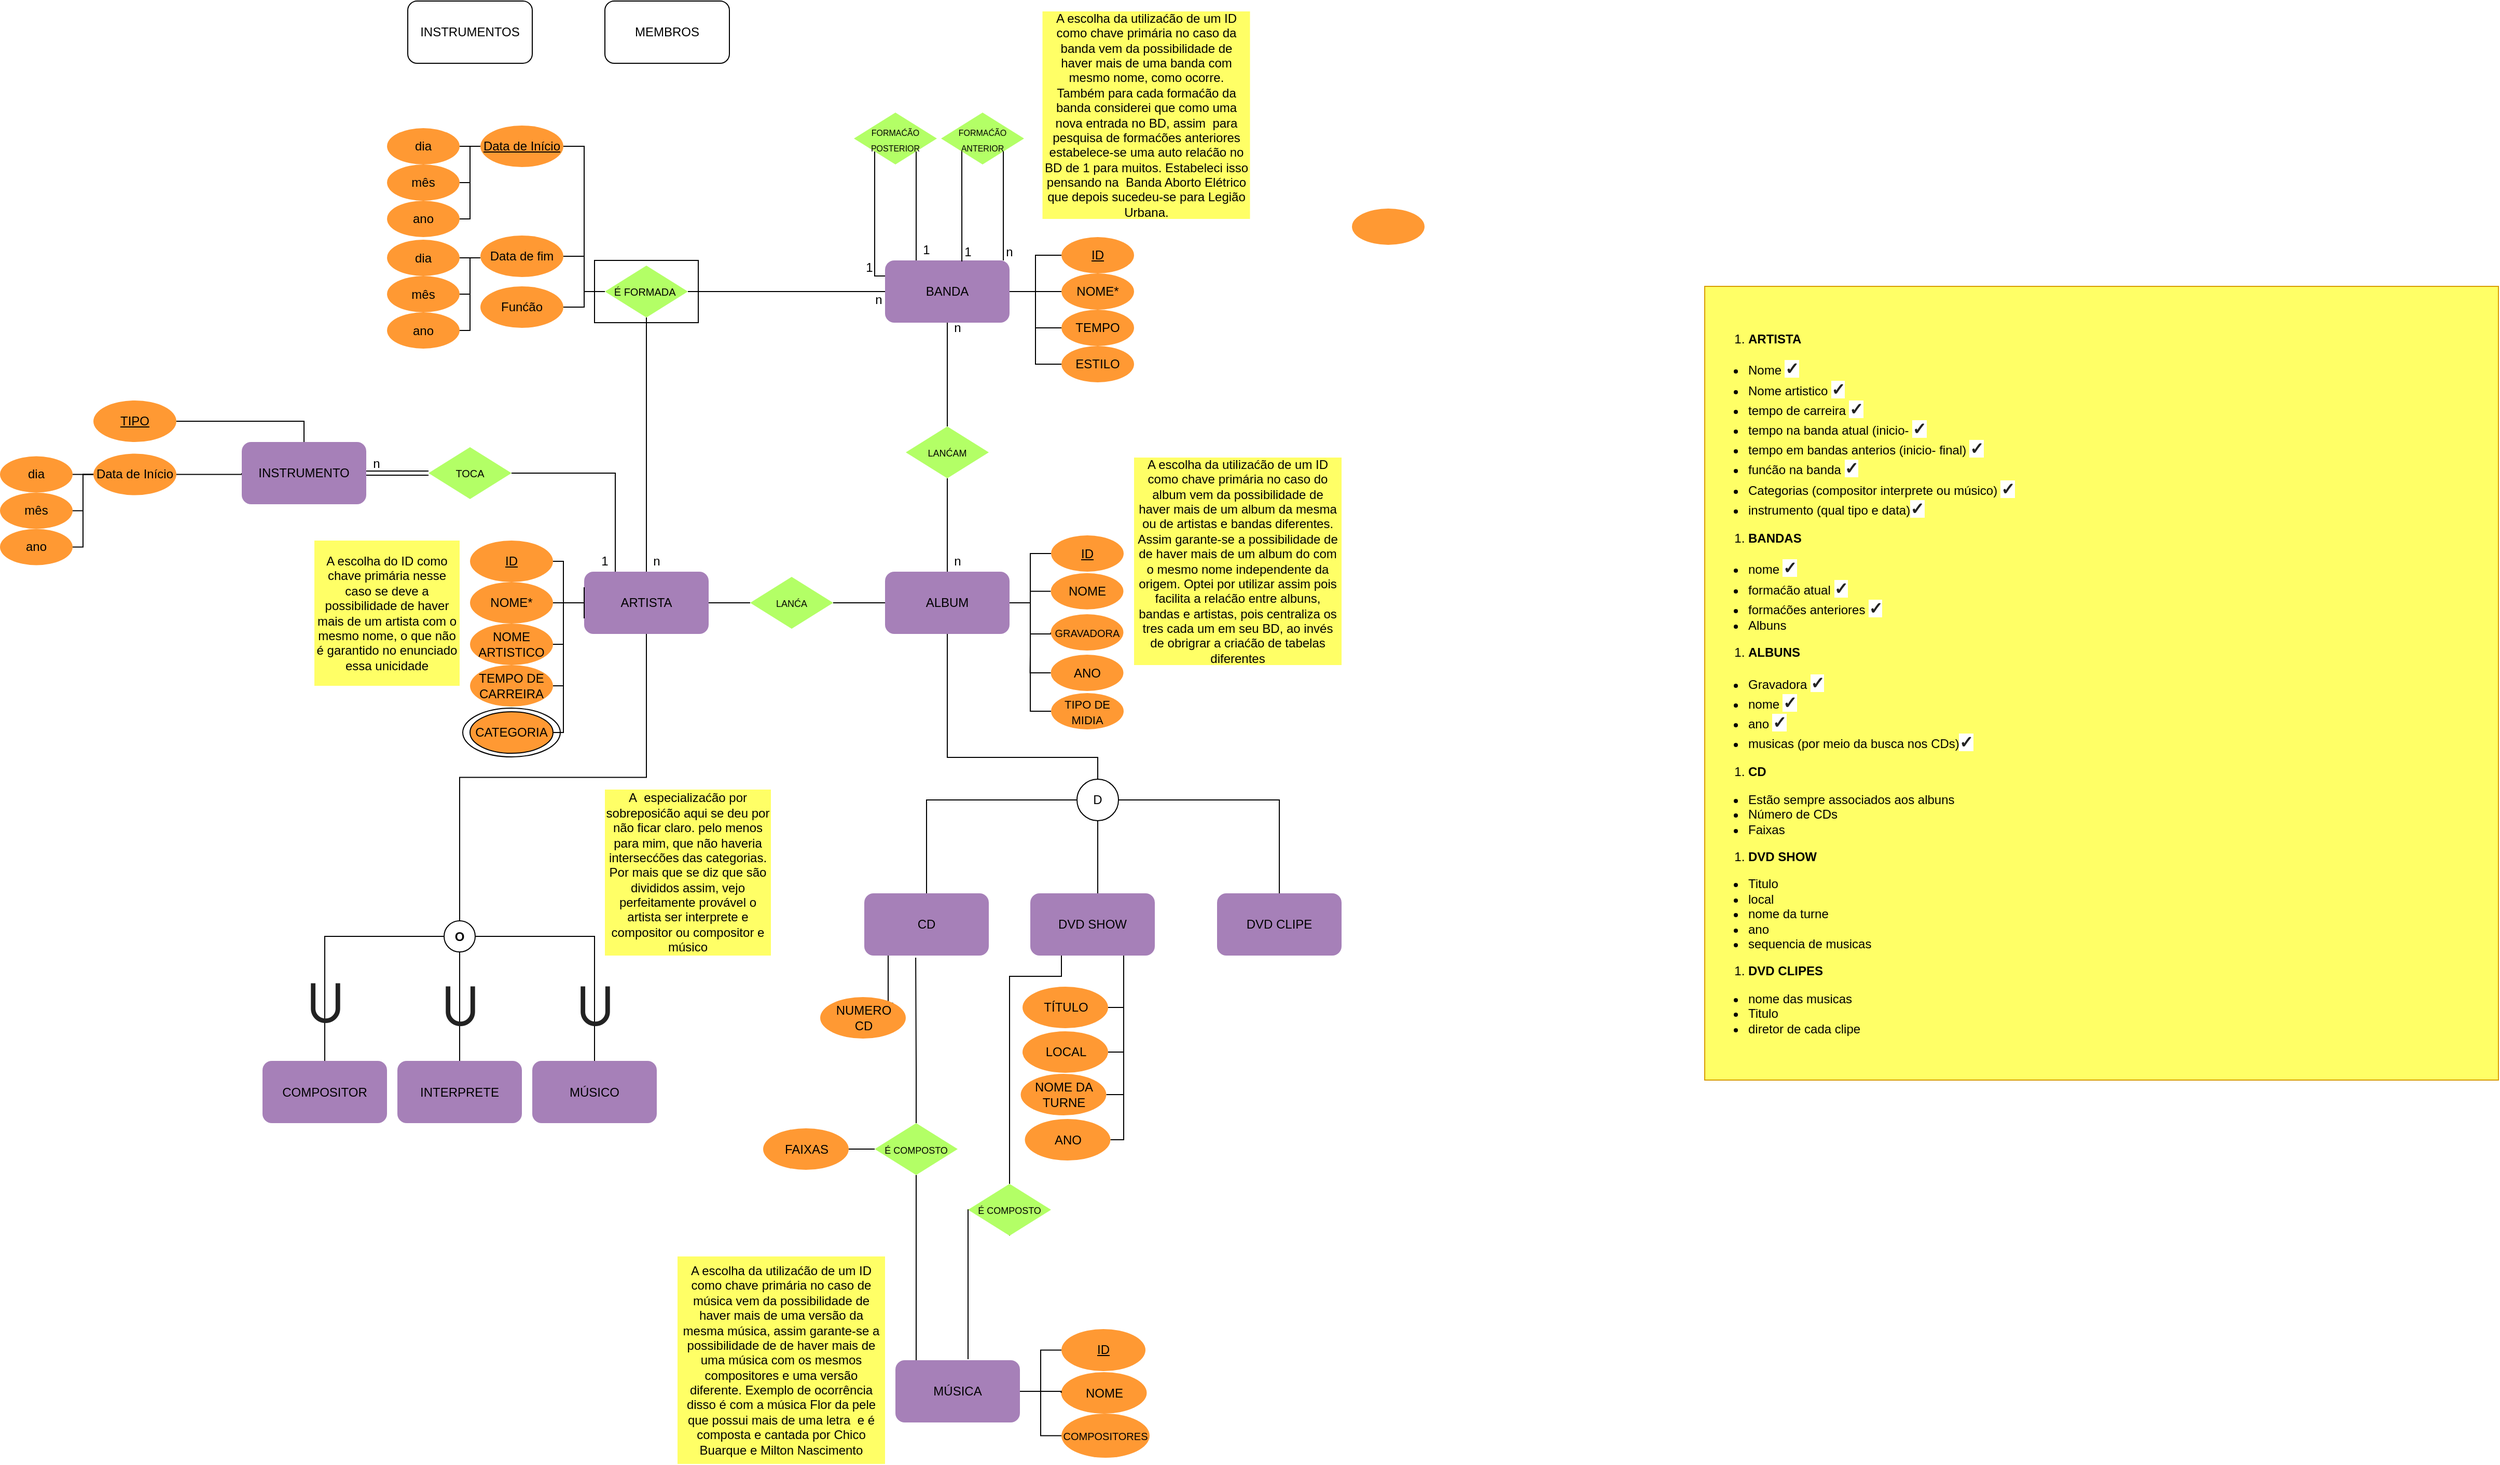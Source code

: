 <mxfile version="13.8.0" type="github">
  <diagram id="jG0VTME0hswcPPIwx61V" name="Page-1">
    <mxGraphModel dx="2010" dy="1833" grid="1" gridSize="10" guides="1" tooltips="1" connect="1" arrows="1" fold="1" page="1" pageScale="1" pageWidth="827" pageHeight="1169" math="0" shadow="0">
      <root>
        <mxCell id="0" />
        <mxCell id="1" parent="0" />
        <mxCell id="5EQlFrpoV5EAcnf9eMvZ-155" value="" style="ellipse;whiteSpace=wrap;html=1;fillColor=none;" vertex="1" parent="1">
          <mxGeometry x="33" y="581.5" width="94" height="47" as="geometry" />
        </mxCell>
        <mxCell id="5EQlFrpoV5EAcnf9eMvZ-71" value="" style="rounded=0;whiteSpace=wrap;html=1;fillColor=#FFFFFF;" vertex="1" parent="1">
          <mxGeometry x="160" y="150" width="100" height="60" as="geometry" />
        </mxCell>
        <mxCell id="5EQlFrpoV5EAcnf9eMvZ-35" style="edgeStyle=orthogonalEdgeStyle;rounded=0;orthogonalLoop=1;jettySize=auto;html=1;exitX=0.5;exitY=1;exitDx=0;exitDy=0;entryX=0.5;entryY=0;entryDx=0;entryDy=0;endArrow=none;endFill=0;" edge="1" parent="1" source="5EQlFrpoV5EAcnf9eMvZ-4" target="5EQlFrpoV5EAcnf9eMvZ-34">
          <mxGeometry relative="1" as="geometry" />
        </mxCell>
        <mxCell id="5EQlFrpoV5EAcnf9eMvZ-51" style="edgeStyle=orthogonalEdgeStyle;rounded=0;orthogonalLoop=1;jettySize=auto;html=1;exitX=1;exitY=0.5;exitDx=0;exitDy=0;entryX=0;entryY=0.5;entryDx=0;entryDy=0;endArrow=none;endFill=0;" edge="1" parent="1" source="5EQlFrpoV5EAcnf9eMvZ-4" target="5EQlFrpoV5EAcnf9eMvZ-48">
          <mxGeometry relative="1" as="geometry" />
        </mxCell>
        <mxCell id="5EQlFrpoV5EAcnf9eMvZ-52" style="edgeStyle=orthogonalEdgeStyle;rounded=0;orthogonalLoop=1;jettySize=auto;html=1;exitX=1;exitY=0.5;exitDx=0;exitDy=0;entryX=0;entryY=0.5;entryDx=0;entryDy=0;endArrow=none;endFill=0;" edge="1" parent="1" source="5EQlFrpoV5EAcnf9eMvZ-4" target="5EQlFrpoV5EAcnf9eMvZ-49">
          <mxGeometry relative="1" as="geometry" />
        </mxCell>
        <mxCell id="5EQlFrpoV5EAcnf9eMvZ-53" style="edgeStyle=orthogonalEdgeStyle;rounded=0;orthogonalLoop=1;jettySize=auto;html=1;exitX=1;exitY=0.5;exitDx=0;exitDy=0;entryX=0;entryY=0.5;entryDx=0;entryDy=0;endArrow=none;endFill=0;" edge="1" parent="1" source="5EQlFrpoV5EAcnf9eMvZ-4" target="5EQlFrpoV5EAcnf9eMvZ-50">
          <mxGeometry relative="1" as="geometry" />
        </mxCell>
        <mxCell id="5EQlFrpoV5EAcnf9eMvZ-55" style="edgeStyle=orthogonalEdgeStyle;rounded=0;orthogonalLoop=1;jettySize=auto;html=1;exitX=1;exitY=0.5;exitDx=0;exitDy=0;entryX=0;entryY=0.5;entryDx=0;entryDy=0;endArrow=none;endFill=0;" edge="1" parent="1" source="5EQlFrpoV5EAcnf9eMvZ-4" target="5EQlFrpoV5EAcnf9eMvZ-54">
          <mxGeometry relative="1" as="geometry" />
        </mxCell>
        <mxCell id="5EQlFrpoV5EAcnf9eMvZ-4" value="BANDA" style="rounded=1;whiteSpace=wrap;html=1;fillColor=#A680B8;strokeColor=none;" vertex="1" parent="1">
          <mxGeometry x="440" y="150" width="120" height="60" as="geometry" />
        </mxCell>
        <mxCell id="5EQlFrpoV5EAcnf9eMvZ-5" value="INSTRUMENTOS" style="rounded=1;whiteSpace=wrap;html=1;" vertex="1" parent="1">
          <mxGeometry x="-20" y="-100" width="120" height="60" as="geometry" />
        </mxCell>
        <mxCell id="5EQlFrpoV5EAcnf9eMvZ-6" value="MEMBROS" style="rounded=1;whiteSpace=wrap;html=1;" vertex="1" parent="1">
          <mxGeometry x="170" y="-100" width="120" height="60" as="geometry" />
        </mxCell>
        <mxCell id="5EQlFrpoV5EAcnf9eMvZ-88" style="edgeStyle=orthogonalEdgeStyle;rounded=0;orthogonalLoop=1;jettySize=auto;html=1;exitX=0;exitY=0.5;exitDx=0;exitDy=0;entryX=1;entryY=0.5;entryDx=0;entryDy=0;endArrow=none;endFill=0;" edge="1" parent="1" source="5EQlFrpoV5EAcnf9eMvZ-13" target="5EQlFrpoV5EAcnf9eMvZ-84">
          <mxGeometry relative="1" as="geometry" />
        </mxCell>
        <mxCell id="5EQlFrpoV5EAcnf9eMvZ-89" style="edgeStyle=orthogonalEdgeStyle;rounded=0;orthogonalLoop=1;jettySize=auto;html=1;exitX=0;exitY=0.5;exitDx=0;exitDy=0;entryX=1;entryY=0.5;entryDx=0;entryDy=0;endArrow=none;endFill=0;" edge="1" parent="1" source="5EQlFrpoV5EAcnf9eMvZ-13" target="5EQlFrpoV5EAcnf9eMvZ-85">
          <mxGeometry relative="1" as="geometry">
            <Array as="points">
              <mxPoint x="40" y="40" />
              <mxPoint x="40" y="75" />
            </Array>
          </mxGeometry>
        </mxCell>
        <mxCell id="5EQlFrpoV5EAcnf9eMvZ-90" style="edgeStyle=orthogonalEdgeStyle;rounded=0;orthogonalLoop=1;jettySize=auto;html=1;exitX=0;exitY=0.5;exitDx=0;exitDy=0;entryX=1;entryY=0.5;entryDx=0;entryDy=0;endArrow=none;endFill=0;" edge="1" parent="1" source="5EQlFrpoV5EAcnf9eMvZ-13" target="5EQlFrpoV5EAcnf9eMvZ-86">
          <mxGeometry relative="1" as="geometry">
            <Array as="points">
              <mxPoint x="40" y="40" />
              <mxPoint x="40" y="110" />
            </Array>
          </mxGeometry>
        </mxCell>
        <mxCell id="5EQlFrpoV5EAcnf9eMvZ-13" value="&lt;font style=&quot;font-size: 12px&quot;&gt;&lt;u&gt;Data de Início&lt;/u&gt;&lt;/font&gt;" style="ellipse;whiteSpace=wrap;html=1;strokeColor=none;fillColor=#FF9933;" vertex="1" parent="1">
          <mxGeometry x="50" y="20" width="80" height="40" as="geometry" />
        </mxCell>
        <mxCell id="5EQlFrpoV5EAcnf9eMvZ-128" style="edgeStyle=orthogonalEdgeStyle;rounded=0;orthogonalLoop=1;jettySize=auto;html=1;exitX=1;exitY=0.5;exitDx=0;exitDy=0;entryX=0;entryY=0.5;entryDx=0;entryDy=0;endArrow=none;endFill=0;" edge="1" parent="1" source="5EQlFrpoV5EAcnf9eMvZ-21" target="5EQlFrpoV5EAcnf9eMvZ-124">
          <mxGeometry relative="1" as="geometry" />
        </mxCell>
        <mxCell id="5EQlFrpoV5EAcnf9eMvZ-129" style="edgeStyle=orthogonalEdgeStyle;rounded=0;orthogonalLoop=1;jettySize=auto;html=1;exitX=1;exitY=0.5;exitDx=0;exitDy=0;entryX=0;entryY=0.5;entryDx=0;entryDy=0;endArrow=none;endFill=0;" edge="1" parent="1" source="5EQlFrpoV5EAcnf9eMvZ-21" target="5EQlFrpoV5EAcnf9eMvZ-125">
          <mxGeometry relative="1" as="geometry" />
        </mxCell>
        <mxCell id="5EQlFrpoV5EAcnf9eMvZ-130" style="edgeStyle=orthogonalEdgeStyle;rounded=0;orthogonalLoop=1;jettySize=auto;html=1;exitX=1;exitY=0.5;exitDx=0;exitDy=0;endArrow=none;endFill=0;entryX=0;entryY=0.5;entryDx=0;entryDy=0;" edge="1" parent="1" source="5EQlFrpoV5EAcnf9eMvZ-21" target="5EQlFrpoV5EAcnf9eMvZ-126">
          <mxGeometry relative="1" as="geometry">
            <mxPoint x="590" y="510" as="targetPoint" />
            <Array as="points">
              <mxPoint x="580" y="480" />
              <mxPoint x="580" y="510" />
              <mxPoint x="600" y="510" />
            </Array>
          </mxGeometry>
        </mxCell>
        <mxCell id="5EQlFrpoV5EAcnf9eMvZ-131" style="edgeStyle=orthogonalEdgeStyle;rounded=0;orthogonalLoop=1;jettySize=auto;html=1;exitX=1;exitY=0.5;exitDx=0;exitDy=0;entryX=0;entryY=0.5;entryDx=0;entryDy=0;endArrow=none;endFill=0;" edge="1" parent="1" source="5EQlFrpoV5EAcnf9eMvZ-21" target="5EQlFrpoV5EAcnf9eMvZ-127">
          <mxGeometry relative="1" as="geometry" />
        </mxCell>
        <mxCell id="5EQlFrpoV5EAcnf9eMvZ-137" style="edgeStyle=orthogonalEdgeStyle;rounded=0;orthogonalLoop=1;jettySize=auto;html=1;exitX=0.5;exitY=1;exitDx=0;exitDy=0;entryX=0.5;entryY=0;entryDx=0;entryDy=0;endArrow=none;endFill=0;" edge="1" parent="1" source="5EQlFrpoV5EAcnf9eMvZ-21" target="5EQlFrpoV5EAcnf9eMvZ-136">
          <mxGeometry relative="1" as="geometry">
            <Array as="points">
              <mxPoint x="500" y="629" />
            </Array>
          </mxGeometry>
        </mxCell>
        <mxCell id="5EQlFrpoV5EAcnf9eMvZ-178" style="edgeStyle=orthogonalEdgeStyle;rounded=0;orthogonalLoop=1;jettySize=auto;html=1;exitX=1;exitY=0.5;exitDx=0;exitDy=0;entryX=0;entryY=0.5;entryDx=0;entryDy=0;endArrow=none;endFill=0;" edge="1" parent="1" source="5EQlFrpoV5EAcnf9eMvZ-21" target="5EQlFrpoV5EAcnf9eMvZ-177">
          <mxGeometry relative="1" as="geometry" />
        </mxCell>
        <mxCell id="5EQlFrpoV5EAcnf9eMvZ-21" value="ALBUM" style="rounded=1;whiteSpace=wrap;html=1;fillColor=#A680B8;strokeColor=none;" vertex="1" parent="1">
          <mxGeometry x="440" y="450" width="120" height="60" as="geometry" />
        </mxCell>
        <mxCell id="5EQlFrpoV5EAcnf9eMvZ-25" style="edgeStyle=orthogonalEdgeStyle;rounded=0;orthogonalLoop=1;jettySize=auto;html=1;exitX=0.5;exitY=1;exitDx=0;exitDy=0;endArrow=none;endFill=0;" edge="1" parent="1" source="5EQlFrpoV5EAcnf9eMvZ-23">
          <mxGeometry relative="1" as="geometry">
            <mxPoint x="470" y="1210" as="targetPoint" />
          </mxGeometry>
        </mxCell>
        <mxCell id="5EQlFrpoV5EAcnf9eMvZ-165" style="edgeStyle=orthogonalEdgeStyle;rounded=0;orthogonalLoop=1;jettySize=auto;html=1;exitX=0.5;exitY=0;exitDx=0;exitDy=0;entryX=0.413;entryY=1.034;entryDx=0;entryDy=0;entryPerimeter=0;endArrow=none;endFill=0;" edge="1" parent="1" source="5EQlFrpoV5EAcnf9eMvZ-23" target="5EQlFrpoV5EAcnf9eMvZ-161">
          <mxGeometry relative="1" as="geometry">
            <Array as="points">
              <mxPoint x="470" y="930" />
              <mxPoint x="470" y="930" />
            </Array>
          </mxGeometry>
        </mxCell>
        <mxCell id="5EQlFrpoV5EAcnf9eMvZ-23" value="&lt;font style=&quot;font-size: 9px&quot;&gt;É COMPOSTO&lt;br&gt;&lt;/font&gt;" style="rhombus;whiteSpace=wrap;html=1;strokeColor=none;fillColor=#B3FF66;" vertex="1" parent="1">
          <mxGeometry x="430" y="981.5" width="80" height="50" as="geometry" />
        </mxCell>
        <mxCell id="5EQlFrpoV5EAcnf9eMvZ-30" value="" style="group" vertex="1" connectable="0" parent="1">
          <mxGeometry x="40" y="420" width="230" height="160" as="geometry" />
        </mxCell>
        <mxCell id="5EQlFrpoV5EAcnf9eMvZ-3" value="ARTISTA" style="rounded=1;whiteSpace=wrap;html=1;strokeColor=none;fillColor=#A680B8;" vertex="1" parent="5EQlFrpoV5EAcnf9eMvZ-30">
          <mxGeometry x="110" y="30" width="120" height="60" as="geometry" />
        </mxCell>
        <mxCell id="5EQlFrpoV5EAcnf9eMvZ-8" value="&lt;u&gt;ID&lt;/u&gt;" style="ellipse;whiteSpace=wrap;html=1;strokeColor=none;fillColor=#FF9933;" vertex="1" parent="5EQlFrpoV5EAcnf9eMvZ-30">
          <mxGeometry width="80" height="40" as="geometry" />
        </mxCell>
        <mxCell id="5EQlFrpoV5EAcnf9eMvZ-17" style="edgeStyle=orthogonalEdgeStyle;rounded=0;orthogonalLoop=1;jettySize=auto;html=1;exitX=0;exitY=0.25;exitDx=0;exitDy=0;entryX=1;entryY=0.5;entryDx=0;entryDy=0;endArrow=none;endFill=0;" edge="1" parent="5EQlFrpoV5EAcnf9eMvZ-30" source="5EQlFrpoV5EAcnf9eMvZ-3" target="5EQlFrpoV5EAcnf9eMvZ-8">
          <mxGeometry relative="1" as="geometry">
            <Array as="points">
              <mxPoint x="110" y="60" />
              <mxPoint x="90" y="60" />
              <mxPoint x="90" y="20" />
            </Array>
          </mxGeometry>
        </mxCell>
        <mxCell id="5EQlFrpoV5EAcnf9eMvZ-10" value="&lt;font style=&quot;line-height: 80% ; font-size: 12px&quot;&gt;NOME ARTISTICO&lt;/font&gt;" style="ellipse;whiteSpace=wrap;html=1;fillColor=#FF9933;strokeColor=none;" vertex="1" parent="5EQlFrpoV5EAcnf9eMvZ-30">
          <mxGeometry y="80" width="80" height="40" as="geometry" />
        </mxCell>
        <mxCell id="5EQlFrpoV5EAcnf9eMvZ-18" style="edgeStyle=orthogonalEdgeStyle;rounded=0;orthogonalLoop=1;jettySize=auto;html=1;exitX=0;exitY=0.75;exitDx=0;exitDy=0;entryX=1;entryY=0.5;entryDx=0;entryDy=0;endArrow=none;endFill=0;" edge="1" parent="5EQlFrpoV5EAcnf9eMvZ-30" source="5EQlFrpoV5EAcnf9eMvZ-3" target="5EQlFrpoV5EAcnf9eMvZ-10">
          <mxGeometry relative="1" as="geometry">
            <Array as="points">
              <mxPoint x="110" y="60" />
              <mxPoint x="90" y="60" />
              <mxPoint x="90" y="100" />
            </Array>
          </mxGeometry>
        </mxCell>
        <mxCell id="5EQlFrpoV5EAcnf9eMvZ-11" value="TEMPO DE CARREIRA" style="ellipse;whiteSpace=wrap;html=1;fillColor=#FF9933;strokeColor=none;" vertex="1" parent="5EQlFrpoV5EAcnf9eMvZ-30">
          <mxGeometry y="120" width="80" height="40" as="geometry" />
        </mxCell>
        <mxCell id="5EQlFrpoV5EAcnf9eMvZ-19" style="edgeStyle=orthogonalEdgeStyle;rounded=0;orthogonalLoop=1;jettySize=auto;html=1;exitX=0;exitY=0.75;exitDx=0;exitDy=0;entryX=1;entryY=0.5;entryDx=0;entryDy=0;endArrow=none;endFill=0;" edge="1" parent="5EQlFrpoV5EAcnf9eMvZ-30" source="5EQlFrpoV5EAcnf9eMvZ-3" target="5EQlFrpoV5EAcnf9eMvZ-11">
          <mxGeometry relative="1" as="geometry">
            <Array as="points">
              <mxPoint x="110" y="60" />
              <mxPoint x="90" y="60" />
              <mxPoint x="90" y="140" />
            </Array>
          </mxGeometry>
        </mxCell>
        <mxCell id="5EQlFrpoV5EAcnf9eMvZ-12" value="NOME*" style="ellipse;whiteSpace=wrap;html=1;fillColor=#FF9933;strokeColor=none;" vertex="1" parent="5EQlFrpoV5EAcnf9eMvZ-30">
          <mxGeometry y="40" width="80" height="40" as="geometry" />
        </mxCell>
        <mxCell id="5EQlFrpoV5EAcnf9eMvZ-16" style="edgeStyle=orthogonalEdgeStyle;rounded=0;orthogonalLoop=1;jettySize=auto;html=1;exitX=0;exitY=0.5;exitDx=0;exitDy=0;entryX=1;entryY=0.5;entryDx=0;entryDy=0;endArrow=none;endFill=0;" edge="1" parent="5EQlFrpoV5EAcnf9eMvZ-30" source="5EQlFrpoV5EAcnf9eMvZ-3" target="5EQlFrpoV5EAcnf9eMvZ-12">
          <mxGeometry relative="1" as="geometry" />
        </mxCell>
        <mxCell id="5EQlFrpoV5EAcnf9eMvZ-20" style="edgeStyle=orthogonalEdgeStyle;rounded=0;orthogonalLoop=1;jettySize=auto;html=1;exitX=0;exitY=0.75;exitDx=0;exitDy=0;entryX=0;entryY=0.5;entryDx=0;entryDy=0;endArrow=none;endFill=0;" edge="1" parent="5EQlFrpoV5EAcnf9eMvZ-30" source="5EQlFrpoV5EAcnf9eMvZ-3" target="5EQlFrpoV5EAcnf9eMvZ-3">
          <mxGeometry relative="1" as="geometry" />
        </mxCell>
        <mxCell id="5EQlFrpoV5EAcnf9eMvZ-69" value="n" style="text;html=1;strokeColor=none;fillColor=none;align=center;verticalAlign=middle;whiteSpace=wrap;rounded=0;" vertex="1" parent="5EQlFrpoV5EAcnf9eMvZ-30">
          <mxGeometry x="160" y="10" width="40" height="20" as="geometry" />
        </mxCell>
        <mxCell id="5EQlFrpoV5EAcnf9eMvZ-122" value="1" style="text;html=1;strokeColor=none;fillColor=none;align=center;verticalAlign=middle;whiteSpace=wrap;rounded=0;" vertex="1" parent="5EQlFrpoV5EAcnf9eMvZ-30">
          <mxGeometry x="110" y="10" width="40" height="20" as="geometry" />
        </mxCell>
        <mxCell id="5EQlFrpoV5EAcnf9eMvZ-32" style="edgeStyle=orthogonalEdgeStyle;rounded=0;orthogonalLoop=1;jettySize=auto;html=1;exitX=0;exitY=0.5;exitDx=0;exitDy=0;entryX=1;entryY=0.5;entryDx=0;entryDy=0;endArrow=none;endFill=0;" edge="1" parent="1" source="5EQlFrpoV5EAcnf9eMvZ-31" target="5EQlFrpoV5EAcnf9eMvZ-3">
          <mxGeometry relative="1" as="geometry" />
        </mxCell>
        <mxCell id="5EQlFrpoV5EAcnf9eMvZ-33" style="edgeStyle=orthogonalEdgeStyle;rounded=0;orthogonalLoop=1;jettySize=auto;html=1;exitX=1;exitY=0.5;exitDx=0;exitDy=0;entryX=0;entryY=0.5;entryDx=0;entryDy=0;endArrow=none;endFill=0;" edge="1" parent="1" source="5EQlFrpoV5EAcnf9eMvZ-31" target="5EQlFrpoV5EAcnf9eMvZ-21">
          <mxGeometry relative="1" as="geometry" />
        </mxCell>
        <mxCell id="5EQlFrpoV5EAcnf9eMvZ-31" value="&lt;font style=&quot;font-size: 9px&quot;&gt;LANĆA&lt;/font&gt;" style="rhombus;whiteSpace=wrap;html=1;strokeColor=none;fillColor=#B3FF66;" vertex="1" parent="1">
          <mxGeometry x="310" y="455" width="80" height="50" as="geometry" />
        </mxCell>
        <mxCell id="5EQlFrpoV5EAcnf9eMvZ-36" style="edgeStyle=orthogonalEdgeStyle;rounded=0;orthogonalLoop=1;jettySize=auto;html=1;exitX=0.5;exitY=1;exitDx=0;exitDy=0;entryX=0.5;entryY=0;entryDx=0;entryDy=0;endArrow=none;endFill=0;" edge="1" parent="1" source="5EQlFrpoV5EAcnf9eMvZ-34" target="5EQlFrpoV5EAcnf9eMvZ-21">
          <mxGeometry relative="1" as="geometry">
            <mxPoint x="500" y="420" as="sourcePoint" />
          </mxGeometry>
        </mxCell>
        <mxCell id="5EQlFrpoV5EAcnf9eMvZ-34" value="&lt;font style=&quot;font-size: 9px&quot;&gt;LANĆAM&lt;/font&gt;" style="rhombus;whiteSpace=wrap;html=1;strokeColor=none;fillColor=#B3FF66;" vertex="1" parent="1">
          <mxGeometry x="460" y="310" width="80" height="50" as="geometry" />
        </mxCell>
        <mxCell id="5EQlFrpoV5EAcnf9eMvZ-38" style="edgeStyle=orthogonalEdgeStyle;rounded=0;orthogonalLoop=1;jettySize=auto;html=1;exitX=1;exitY=0.5;exitDx=0;exitDy=0;entryX=0;entryY=0.5;entryDx=0;entryDy=0;endArrow=none;endFill=0;" edge="1" parent="1" source="5EQlFrpoV5EAcnf9eMvZ-37" target="5EQlFrpoV5EAcnf9eMvZ-4">
          <mxGeometry relative="1" as="geometry" />
        </mxCell>
        <mxCell id="5EQlFrpoV5EAcnf9eMvZ-39" style="edgeStyle=orthogonalEdgeStyle;rounded=0;orthogonalLoop=1;jettySize=auto;html=1;entryX=0.5;entryY=0;entryDx=0;entryDy=0;endArrow=none;endFill=0;" edge="1" parent="1" source="5EQlFrpoV5EAcnf9eMvZ-37" target="5EQlFrpoV5EAcnf9eMvZ-3">
          <mxGeometry relative="1" as="geometry" />
        </mxCell>
        <mxCell id="5EQlFrpoV5EAcnf9eMvZ-42" style="edgeStyle=orthogonalEdgeStyle;rounded=0;orthogonalLoop=1;jettySize=auto;html=1;exitX=0;exitY=0.5;exitDx=0;exitDy=0;entryX=1;entryY=0.5;entryDx=0;entryDy=0;endArrow=none;endFill=0;" edge="1" parent="1" source="5EQlFrpoV5EAcnf9eMvZ-37" target="5EQlFrpoV5EAcnf9eMvZ-13">
          <mxGeometry relative="1" as="geometry" />
        </mxCell>
        <mxCell id="5EQlFrpoV5EAcnf9eMvZ-43" style="edgeStyle=orthogonalEdgeStyle;rounded=0;orthogonalLoop=1;jettySize=auto;html=1;exitX=0;exitY=0.5;exitDx=0;exitDy=0;endArrow=none;endFill=0;" edge="1" parent="1" source="5EQlFrpoV5EAcnf9eMvZ-37" target="5EQlFrpoV5EAcnf9eMvZ-41">
          <mxGeometry relative="1" as="geometry" />
        </mxCell>
        <mxCell id="5EQlFrpoV5EAcnf9eMvZ-44" style="edgeStyle=orthogonalEdgeStyle;rounded=0;orthogonalLoop=1;jettySize=auto;html=1;exitX=0;exitY=0.5;exitDx=0;exitDy=0;entryX=1;entryY=0.5;entryDx=0;entryDy=0;endArrow=none;endFill=0;" edge="1" parent="1" source="5EQlFrpoV5EAcnf9eMvZ-37" target="5EQlFrpoV5EAcnf9eMvZ-40">
          <mxGeometry relative="1" as="geometry" />
        </mxCell>
        <mxCell id="5EQlFrpoV5EAcnf9eMvZ-37" value="&lt;font size=&quot;1&quot;&gt;É FORMADA&amp;nbsp;&lt;/font&gt;" style="rhombus;whiteSpace=wrap;html=1;strokeColor=none;fillColor=#B3FF66;" vertex="1" parent="1">
          <mxGeometry x="170" y="155" width="80" height="50" as="geometry" />
        </mxCell>
        <mxCell id="5EQlFrpoV5EAcnf9eMvZ-40" value="Data de fim" style="ellipse;whiteSpace=wrap;html=1;strokeColor=none;fillColor=#FF9933;" vertex="1" parent="1">
          <mxGeometry x="50" y="126" width="80" height="40" as="geometry" />
        </mxCell>
        <mxCell id="5EQlFrpoV5EAcnf9eMvZ-41" value="Funćão" style="ellipse;whiteSpace=wrap;html=1;strokeColor=none;fillColor=#FF9933;" vertex="1" parent="1">
          <mxGeometry x="50" y="175" width="80" height="40" as="geometry" />
        </mxCell>
        <mxCell id="5EQlFrpoV5EAcnf9eMvZ-45" value="" style="ellipse;whiteSpace=wrap;html=1;strokeColor=none;fillColor=#FF9933;" vertex="1" parent="1">
          <mxGeometry x="890" y="100" width="70" height="35" as="geometry" />
        </mxCell>
        <mxCell id="5EQlFrpoV5EAcnf9eMvZ-120" style="edgeStyle=orthogonalEdgeStyle;rounded=0;orthogonalLoop=1;jettySize=auto;html=1;exitX=1;exitY=1;exitDx=0;exitDy=0;endArrow=none;endFill=0;" edge="1" parent="1" source="5EQlFrpoV5EAcnf9eMvZ-47">
          <mxGeometry relative="1" as="geometry">
            <mxPoint x="554" y="150" as="targetPoint" />
            <Array as="points">
              <mxPoint x="554" y="150" />
            </Array>
          </mxGeometry>
        </mxCell>
        <mxCell id="5EQlFrpoV5EAcnf9eMvZ-121" style="edgeStyle=orthogonalEdgeStyle;rounded=0;orthogonalLoop=1;jettySize=auto;html=1;exitX=0;exitY=1;exitDx=0;exitDy=0;entryX=0.617;entryY=0.017;entryDx=0;entryDy=0;entryPerimeter=0;endArrow=none;endFill=0;" edge="1" parent="1" source="5EQlFrpoV5EAcnf9eMvZ-47" target="5EQlFrpoV5EAcnf9eMvZ-4">
          <mxGeometry relative="1" as="geometry" />
        </mxCell>
        <mxCell id="5EQlFrpoV5EAcnf9eMvZ-47" value="&lt;span style=&quot;font-size: 8px&quot;&gt;FORMAĆÃO ANTERIOR&lt;/span&gt;" style="rhombus;whiteSpace=wrap;html=1;strokeColor=none;fillColor=#B3FF66;" vertex="1" parent="1">
          <mxGeometry x="494" y="7.5" width="80" height="50" as="geometry" />
        </mxCell>
        <mxCell id="5EQlFrpoV5EAcnf9eMvZ-48" value="&lt;u&gt;ID&lt;/u&gt;" style="ellipse;whiteSpace=wrap;html=1;strokeColor=none;fillColor=#FF9933;" vertex="1" parent="1">
          <mxGeometry x="610" y="127.5" width="70" height="35" as="geometry" />
        </mxCell>
        <mxCell id="5EQlFrpoV5EAcnf9eMvZ-49" value="NOME*" style="ellipse;whiteSpace=wrap;html=1;strokeColor=none;fillColor=#FF9933;" vertex="1" parent="1">
          <mxGeometry x="610" y="162.5" width="70" height="35" as="geometry" />
        </mxCell>
        <mxCell id="5EQlFrpoV5EAcnf9eMvZ-50" value="TEMPO" style="ellipse;whiteSpace=wrap;html=1;strokeColor=none;fillColor=#FF9933;" vertex="1" parent="1">
          <mxGeometry x="610" y="197.5" width="70" height="35" as="geometry" />
        </mxCell>
        <mxCell id="5EQlFrpoV5EAcnf9eMvZ-54" value="ESTILO" style="ellipse;whiteSpace=wrap;html=1;strokeColor=none;fillColor=#FF9933;" vertex="1" parent="1">
          <mxGeometry x="610" y="232.5" width="70" height="35" as="geometry" />
        </mxCell>
        <mxCell id="5EQlFrpoV5EAcnf9eMvZ-63" value="A escolha da utilizaćão de um ID como chave primária no caso de música vem da possibilidade de haver mais de uma versão da mesma música, assim garante-se a possibilidade de de haver mais de uma música com os mesmos compositores e uma versão diferente. Exemplo de ocorrência disso é com a música Flor da pele que possui mais de uma letra&amp;nbsp; e é composta e cantada por Chico Buarque e Milton Nascimento" style="whiteSpace=wrap;html=1;aspect=fixed;fillColor=#FFFF66;strokeColor=none;" vertex="1" parent="1">
          <mxGeometry x="240" y="1110" width="200" height="200" as="geometry" />
        </mxCell>
        <mxCell id="5EQlFrpoV5EAcnf9eMvZ-67" value="&lt;ol&gt;&lt;li&gt;&lt;b&gt;ARTISTA&lt;/b&gt;&lt;/li&gt;&lt;/ol&gt;&lt;ul&gt;&lt;li&gt;Nome&amp;nbsp;&lt;b style=&quot;color: rgb(34 , 34 , 34) ; font-family: &amp;#34;arial&amp;#34; , sans-serif ; font-size: 16px ; background-color: rgb(255 , 255 , 255)&quot;&gt;✓&lt;/b&gt;&lt;/li&gt;&lt;li&gt;Nome artistico&amp;nbsp;&lt;b style=&quot;color: rgb(34 , 34 , 34) ; font-family: &amp;#34;arial&amp;#34; , sans-serif ; font-size: 16px ; background-color: rgb(255 , 255 , 255)&quot;&gt;✓&lt;/b&gt;&lt;/li&gt;&lt;li&gt;tempo de carreira&amp;nbsp;&lt;b style=&quot;color: rgb(34 , 34 , 34) ; font-family: &amp;#34;arial&amp;#34; , sans-serif ; font-size: 16px ; background-color: rgb(255 , 255 , 255)&quot;&gt;✓&lt;/b&gt;&lt;/li&gt;&lt;li&gt;tempo na banda atual (inicio-&amp;nbsp;&lt;b style=&quot;color: rgb(34 , 34 , 34) ; font-family: &amp;#34;arial&amp;#34; , sans-serif ; font-size: 16px ; background-color: rgb(255 , 255 , 255)&quot;&gt;✓&lt;/b&gt;&lt;/li&gt;&lt;li&gt;tempo em bandas anterios (inicio- final)&amp;nbsp;&lt;b style=&quot;color: rgb(34 , 34 , 34) ; font-family: &amp;#34;arial&amp;#34; , sans-serif ; font-size: 16px ; background-color: rgb(255 , 255 , 255)&quot;&gt;✓&lt;/b&gt;&lt;/li&gt;&lt;li&gt;funćão na banda&amp;nbsp;&lt;b style=&quot;color: rgb(34 , 34 , 34) ; font-family: &amp;#34;arial&amp;#34; , sans-serif ; font-size: 16px ; background-color: rgb(255 , 255 , 255)&quot;&gt;✓&lt;/b&gt;&lt;/li&gt;&lt;li&gt;Categorias (compositor interprete ou músico)&amp;nbsp;&lt;b style=&quot;color: rgb(34 , 34 , 34) ; font-family: &amp;#34;arial&amp;#34; , sans-serif ; font-size: 16px ; background-color: rgb(255 , 255 , 255)&quot;&gt;✓&lt;/b&gt;&lt;/li&gt;&lt;li&gt;instrumento (qual tipo e data)&lt;b style=&quot;color: rgb(34 , 34 , 34) ; font-family: &amp;#34;arial&amp;#34; , sans-serif ; font-size: 16px ; background-color: rgb(255 , 255 , 255)&quot;&gt;✓&lt;/b&gt;&lt;/li&gt;&lt;/ul&gt;&lt;ol&gt;&lt;li&gt;&lt;b&gt;BANDAS&lt;/b&gt;&lt;/li&gt;&lt;/ol&gt;&lt;ul&gt;&lt;li&gt;nome&amp;nbsp;&lt;b style=&quot;color: rgb(34 , 34 , 34) ; font-family: &amp;#34;arial&amp;#34; , sans-serif ; font-size: 16px ; background-color: rgb(255 , 255 , 255)&quot;&gt;✓&lt;/b&gt;&lt;/li&gt;&lt;li&gt;formaćão atual&amp;nbsp;&lt;b style=&quot;color: rgb(34 , 34 , 34) ; font-family: &amp;#34;arial&amp;#34; , sans-serif ; font-size: 16px ; background-color: rgb(255 , 255 , 255)&quot;&gt;✓&lt;/b&gt;&lt;/li&gt;&lt;li&gt;formaćões anteriores&amp;nbsp;&lt;b style=&quot;color: rgb(34 , 34 , 34) ; font-family: &amp;#34;arial&amp;#34; , sans-serif ; font-size: 16px ; background-color: rgb(255 , 255 , 255)&quot;&gt;✓&lt;/b&gt;&lt;/li&gt;&lt;li&gt;Albuns&lt;/li&gt;&lt;/ul&gt;&lt;ol&gt;&lt;li&gt;&lt;b&gt;ALBUNS&lt;/b&gt;&lt;/li&gt;&lt;/ol&gt;&lt;ul&gt;&lt;li&gt;Gravadora&amp;nbsp;&lt;b style=&quot;color: rgb(34 , 34 , 34) ; font-family: &amp;#34;arial&amp;#34; , sans-serif ; font-size: 16px ; background-color: rgb(255 , 255 , 255)&quot;&gt;✓&lt;/b&gt;&lt;/li&gt;&lt;li&gt;nome&amp;nbsp;&lt;b style=&quot;color: rgb(34 , 34 , 34) ; font-family: &amp;#34;arial&amp;#34; , sans-serif ; font-size: 16px ; background-color: rgb(255 , 255 , 255)&quot;&gt;✓&lt;/b&gt;&lt;/li&gt;&lt;li&gt;ano&amp;nbsp;&lt;b style=&quot;color: rgb(34 , 34 , 34) ; font-family: &amp;#34;arial&amp;#34; , sans-serif ; font-size: 16px ; background-color: rgb(255 , 255 , 255)&quot;&gt;✓&lt;/b&gt;&lt;/li&gt;&lt;li&gt;musicas (por meio da busca nos CDs)&lt;b style=&quot;color: rgb(34 , 34 , 34) ; font-family: &amp;#34;arial&amp;#34; , sans-serif ; font-size: 16px ; background-color: rgb(255 , 255 , 255)&quot;&gt;✓&lt;/b&gt;&lt;/li&gt;&lt;/ul&gt;&lt;ol&gt;&lt;li&gt;&lt;b&gt;CD&lt;/b&gt;&lt;/li&gt;&lt;/ol&gt;&lt;ul&gt;&lt;li&gt;Estão sempre associados aos albuns&lt;/li&gt;&lt;li&gt;Número de CDs&lt;/li&gt;&lt;li&gt;Faixas&lt;/li&gt;&lt;/ul&gt;&lt;ol&gt;&lt;li&gt;&lt;b&gt;DVD SHOW&lt;/b&gt;&lt;/li&gt;&lt;/ol&gt;&lt;ul&gt;&lt;li&gt;Titulo&lt;/li&gt;&lt;li&gt;local&lt;/li&gt;&lt;li&gt;nome da turne&lt;/li&gt;&lt;li&gt;ano&lt;/li&gt;&lt;li&gt;sequencia de musicas&lt;/li&gt;&lt;/ul&gt;&lt;ol&gt;&lt;li&gt;&lt;b&gt;DVD CLIPES&lt;/b&gt;&lt;/li&gt;&lt;/ol&gt;&lt;ul&gt;&lt;li&gt;nome das musicas&amp;nbsp;&lt;/li&gt;&lt;li&gt;Titulo&lt;/li&gt;&lt;li&gt;diretor de cada clipe&lt;/li&gt;&lt;/ul&gt;" style="whiteSpace=wrap;html=1;aspect=fixed;strokeColor=#D79B00;fillColor=#FFFF66;align=left;" vertex="1" parent="1">
          <mxGeometry x="1230" y="175" width="765" height="765" as="geometry" />
        </mxCell>
        <mxCell id="5EQlFrpoV5EAcnf9eMvZ-68" value="n" style="text;html=1;strokeColor=none;fillColor=none;align=center;verticalAlign=middle;whiteSpace=wrap;rounded=0;" vertex="1" parent="1">
          <mxGeometry x="413.5" y="177.5" width="40" height="20" as="geometry" />
        </mxCell>
        <mxCell id="5EQlFrpoV5EAcnf9eMvZ-74" style="edgeStyle=orthogonalEdgeStyle;rounded=0;orthogonalLoop=1;jettySize=auto;html=1;exitX=0.5;exitY=1;exitDx=0;exitDy=0;entryX=0.5;entryY=0;entryDx=0;entryDy=0;endArrow=none;endFill=0;" edge="1" parent="1" source="5EQlFrpoV5EAcnf9eMvZ-3" target="5EQlFrpoV5EAcnf9eMvZ-73">
          <mxGeometry relative="1" as="geometry" />
        </mxCell>
        <mxCell id="5EQlFrpoV5EAcnf9eMvZ-83" value="A escolha do ID como chave primária nesse caso se deve a possibilidade de haver mais de um artista com o mesmo nome, o que não é garantido no enunciado essa unicidade" style="whiteSpace=wrap;html=1;aspect=fixed;fillColor=#FFFF66;strokeColor=none;" vertex="1" parent="1">
          <mxGeometry x="-110" y="420" width="140" height="140" as="geometry" />
        </mxCell>
        <mxCell id="5EQlFrpoV5EAcnf9eMvZ-84" value="dia" style="ellipse;whiteSpace=wrap;html=1;strokeColor=none;fillColor=#FF9933;" vertex="1" parent="1">
          <mxGeometry x="-40" y="22.5" width="70" height="35" as="geometry" />
        </mxCell>
        <mxCell id="5EQlFrpoV5EAcnf9eMvZ-85" value="mês" style="ellipse;whiteSpace=wrap;html=1;strokeColor=none;fillColor=#FF9933;" vertex="1" parent="1">
          <mxGeometry x="-40" y="57.5" width="70" height="35" as="geometry" />
        </mxCell>
        <mxCell id="5EQlFrpoV5EAcnf9eMvZ-86" value="ano" style="ellipse;whiteSpace=wrap;html=1;strokeColor=none;fillColor=#FF9933;" vertex="1" parent="1">
          <mxGeometry x="-40" y="92.5" width="70" height="35" as="geometry" />
        </mxCell>
        <mxCell id="5EQlFrpoV5EAcnf9eMvZ-91" style="edgeStyle=orthogonalEdgeStyle;rounded=0;orthogonalLoop=1;jettySize=auto;html=1;exitX=0;exitY=0.5;exitDx=0;exitDy=0;entryX=1;entryY=0.5;entryDx=0;entryDy=0;endArrow=none;endFill=0;" edge="1" parent="1" target="5EQlFrpoV5EAcnf9eMvZ-94">
          <mxGeometry relative="1" as="geometry">
            <mxPoint x="50" y="147.5" as="sourcePoint" />
            <Array as="points">
              <mxPoint x="40" y="147.5" />
              <mxPoint x="40" y="217.5" />
            </Array>
          </mxGeometry>
        </mxCell>
        <mxCell id="5EQlFrpoV5EAcnf9eMvZ-95" style="edgeStyle=orthogonalEdgeStyle;rounded=0;orthogonalLoop=1;jettySize=auto;html=1;exitX=1;exitY=0.5;exitDx=0;exitDy=0;endArrow=none;endFill=0;" edge="1" parent="1" source="5EQlFrpoV5EAcnf9eMvZ-92">
          <mxGeometry relative="1" as="geometry">
            <mxPoint x="50" y="147.333" as="targetPoint" />
          </mxGeometry>
        </mxCell>
        <mxCell id="5EQlFrpoV5EAcnf9eMvZ-92" value="dia" style="ellipse;whiteSpace=wrap;html=1;strokeColor=none;fillColor=#FF9933;" vertex="1" parent="1">
          <mxGeometry x="-40" y="130" width="70" height="35" as="geometry" />
        </mxCell>
        <mxCell id="5EQlFrpoV5EAcnf9eMvZ-96" style="edgeStyle=orthogonalEdgeStyle;rounded=0;orthogonalLoop=1;jettySize=auto;html=1;exitX=1;exitY=0.5;exitDx=0;exitDy=0;endArrow=none;endFill=0;" edge="1" parent="1" source="5EQlFrpoV5EAcnf9eMvZ-93">
          <mxGeometry relative="1" as="geometry">
            <mxPoint x="40" y="150" as="targetPoint" />
          </mxGeometry>
        </mxCell>
        <mxCell id="5EQlFrpoV5EAcnf9eMvZ-93" value="mês" style="ellipse;whiteSpace=wrap;html=1;strokeColor=none;fillColor=#FF9933;" vertex="1" parent="1">
          <mxGeometry x="-40" y="165" width="70" height="35" as="geometry" />
        </mxCell>
        <mxCell id="5EQlFrpoV5EAcnf9eMvZ-94" value="ano" style="ellipse;whiteSpace=wrap;html=1;strokeColor=none;fillColor=#FF9933;" vertex="1" parent="1">
          <mxGeometry x="-40" y="200" width="70" height="35" as="geometry" />
        </mxCell>
        <mxCell id="5EQlFrpoV5EAcnf9eMvZ-100" style="edgeStyle=orthogonalEdgeStyle;rounded=0;orthogonalLoop=1;jettySize=auto;html=1;exitX=1;exitY=0.5;exitDx=0;exitDy=0;entryX=0.25;entryY=0;entryDx=0;entryDy=0;endArrow=none;endFill=0;" edge="1" parent="1" source="5EQlFrpoV5EAcnf9eMvZ-99" target="5EQlFrpoV5EAcnf9eMvZ-3">
          <mxGeometry relative="1" as="geometry" />
        </mxCell>
        <mxCell id="5EQlFrpoV5EAcnf9eMvZ-102" style="edgeStyle=orthogonalEdgeStyle;rounded=0;orthogonalLoop=1;jettySize=auto;html=1;exitX=0;exitY=0.5;exitDx=0;exitDy=0;endArrow=none;endFill=0;shape=link;" edge="1" parent="1" source="5EQlFrpoV5EAcnf9eMvZ-99" target="5EQlFrpoV5EAcnf9eMvZ-101">
          <mxGeometry relative="1" as="geometry" />
        </mxCell>
        <mxCell id="5EQlFrpoV5EAcnf9eMvZ-99" value="&lt;font size=&quot;1&quot;&gt;TOCA&lt;/font&gt;" style="rhombus;whiteSpace=wrap;html=1;strokeColor=none;fillColor=#B3FF66;" vertex="1" parent="1">
          <mxGeometry y="330" width="80" height="50" as="geometry" />
        </mxCell>
        <mxCell id="5EQlFrpoV5EAcnf9eMvZ-110" style="edgeStyle=orthogonalEdgeStyle;rounded=0;orthogonalLoop=1;jettySize=auto;html=1;exitX=0;exitY=0.5;exitDx=0;exitDy=0;entryX=1;entryY=0.5;entryDx=0;entryDy=0;endArrow=none;endFill=0;" edge="1" parent="1" source="5EQlFrpoV5EAcnf9eMvZ-101" target="5EQlFrpoV5EAcnf9eMvZ-106">
          <mxGeometry relative="1" as="geometry">
            <Array as="points">
              <mxPoint x="-180" y="356" />
            </Array>
          </mxGeometry>
        </mxCell>
        <mxCell id="5EQlFrpoV5EAcnf9eMvZ-101" value="INSTRUMENTO" style="rounded=1;whiteSpace=wrap;html=1;strokeColor=none;fillColor=#A680B8;" vertex="1" parent="1">
          <mxGeometry x="-180" y="325" width="120" height="60" as="geometry" />
        </mxCell>
        <mxCell id="5EQlFrpoV5EAcnf9eMvZ-111" value="" style="group" vertex="1" connectable="0" parent="1">
          <mxGeometry x="-413" y="336.25" width="170" height="107.5" as="geometry" />
        </mxCell>
        <mxCell id="5EQlFrpoV5EAcnf9eMvZ-106" value="&lt;font style=&quot;font-size: 12px&quot;&gt;Data de Início&lt;/font&gt;" style="ellipse;whiteSpace=wrap;html=1;strokeColor=none;fillColor=#FF9933;" vertex="1" parent="5EQlFrpoV5EAcnf9eMvZ-111">
          <mxGeometry x="90" width="80" height="40" as="geometry" />
        </mxCell>
        <mxCell id="5EQlFrpoV5EAcnf9eMvZ-107" value="dia" style="ellipse;whiteSpace=wrap;html=1;strokeColor=none;fillColor=#FF9933;" vertex="1" parent="5EQlFrpoV5EAcnf9eMvZ-111">
          <mxGeometry y="2.5" width="70" height="35" as="geometry" />
        </mxCell>
        <mxCell id="5EQlFrpoV5EAcnf9eMvZ-103" style="edgeStyle=orthogonalEdgeStyle;rounded=0;orthogonalLoop=1;jettySize=auto;html=1;exitX=0;exitY=0.5;exitDx=0;exitDy=0;entryX=1;entryY=0.5;entryDx=0;entryDy=0;endArrow=none;endFill=0;" edge="1" parent="5EQlFrpoV5EAcnf9eMvZ-111" source="5EQlFrpoV5EAcnf9eMvZ-106" target="5EQlFrpoV5EAcnf9eMvZ-107">
          <mxGeometry relative="1" as="geometry" />
        </mxCell>
        <mxCell id="5EQlFrpoV5EAcnf9eMvZ-108" value="mês" style="ellipse;whiteSpace=wrap;html=1;strokeColor=none;fillColor=#FF9933;" vertex="1" parent="5EQlFrpoV5EAcnf9eMvZ-111">
          <mxGeometry y="37.5" width="70" height="35" as="geometry" />
        </mxCell>
        <mxCell id="5EQlFrpoV5EAcnf9eMvZ-104" style="edgeStyle=orthogonalEdgeStyle;rounded=0;orthogonalLoop=1;jettySize=auto;html=1;exitX=0;exitY=0.5;exitDx=0;exitDy=0;entryX=1;entryY=0.5;entryDx=0;entryDy=0;endArrow=none;endFill=0;" edge="1" parent="5EQlFrpoV5EAcnf9eMvZ-111" source="5EQlFrpoV5EAcnf9eMvZ-106" target="5EQlFrpoV5EAcnf9eMvZ-108">
          <mxGeometry relative="1" as="geometry">
            <Array as="points">
              <mxPoint x="80" y="20" />
              <mxPoint x="80" y="55" />
            </Array>
          </mxGeometry>
        </mxCell>
        <mxCell id="5EQlFrpoV5EAcnf9eMvZ-109" value="ano" style="ellipse;whiteSpace=wrap;html=1;strokeColor=none;fillColor=#FF9933;" vertex="1" parent="5EQlFrpoV5EAcnf9eMvZ-111">
          <mxGeometry y="72.5" width="70" height="35" as="geometry" />
        </mxCell>
        <mxCell id="5EQlFrpoV5EAcnf9eMvZ-105" style="edgeStyle=orthogonalEdgeStyle;rounded=0;orthogonalLoop=1;jettySize=auto;html=1;exitX=0;exitY=0.5;exitDx=0;exitDy=0;entryX=1;entryY=0.5;entryDx=0;entryDy=0;endArrow=none;endFill=0;" edge="1" parent="5EQlFrpoV5EAcnf9eMvZ-111" source="5EQlFrpoV5EAcnf9eMvZ-106" target="5EQlFrpoV5EAcnf9eMvZ-109">
          <mxGeometry relative="1" as="geometry">
            <Array as="points">
              <mxPoint x="80" y="20" />
              <mxPoint x="80" y="90" />
            </Array>
          </mxGeometry>
        </mxCell>
        <mxCell id="5EQlFrpoV5EAcnf9eMvZ-113" style="edgeStyle=orthogonalEdgeStyle;rounded=0;orthogonalLoop=1;jettySize=auto;html=1;exitX=1;exitY=0.5;exitDx=0;exitDy=0;entryX=0.5;entryY=0;entryDx=0;entryDy=0;endArrow=none;endFill=0;" edge="1" parent="1" source="5EQlFrpoV5EAcnf9eMvZ-112" target="5EQlFrpoV5EAcnf9eMvZ-101">
          <mxGeometry relative="1" as="geometry" />
        </mxCell>
        <mxCell id="5EQlFrpoV5EAcnf9eMvZ-112" value="&lt;u&gt;TIPO&lt;/u&gt;" style="ellipse;whiteSpace=wrap;html=1;strokeColor=none;fillColor=#FF9933;" vertex="1" parent="1">
          <mxGeometry x="-323" y="285" width="80" height="40" as="geometry" />
        </mxCell>
        <mxCell id="5EQlFrpoV5EAcnf9eMvZ-118" style="edgeStyle=orthogonalEdgeStyle;rounded=0;orthogonalLoop=1;jettySize=auto;html=1;exitX=0;exitY=1;exitDx=0;exitDy=0;entryX=0;entryY=0.25;entryDx=0;entryDy=0;endArrow=none;endFill=0;" edge="1" parent="1" source="5EQlFrpoV5EAcnf9eMvZ-117" target="5EQlFrpoV5EAcnf9eMvZ-4">
          <mxGeometry relative="1" as="geometry">
            <Array as="points">
              <mxPoint x="430" y="165" />
            </Array>
          </mxGeometry>
        </mxCell>
        <mxCell id="5EQlFrpoV5EAcnf9eMvZ-119" style="edgeStyle=orthogonalEdgeStyle;rounded=0;orthogonalLoop=1;jettySize=auto;html=1;exitX=1;exitY=1;exitDx=0;exitDy=0;entryX=0.25;entryY=0;entryDx=0;entryDy=0;endArrow=none;endFill=0;" edge="1" parent="1" source="5EQlFrpoV5EAcnf9eMvZ-117" target="5EQlFrpoV5EAcnf9eMvZ-4">
          <mxGeometry relative="1" as="geometry" />
        </mxCell>
        <mxCell id="5EQlFrpoV5EAcnf9eMvZ-117" value="&lt;span style=&quot;font-size: 8px&quot;&gt;FORMAĆÃO POSTERIOR&lt;/span&gt;" style="rhombus;whiteSpace=wrap;html=1;strokeColor=none;fillColor=#B3FF66;" vertex="1" parent="1">
          <mxGeometry x="410" y="7.5" width="80" height="50" as="geometry" />
        </mxCell>
        <mxCell id="5EQlFrpoV5EAcnf9eMvZ-123" value="n" style="text;html=1;strokeColor=none;fillColor=none;align=center;verticalAlign=middle;whiteSpace=wrap;rounded=0;" vertex="1" parent="1">
          <mxGeometry x="-70" y="336.25" width="40" height="20" as="geometry" />
        </mxCell>
        <mxCell id="5EQlFrpoV5EAcnf9eMvZ-124" value="&lt;u&gt;ID&lt;/u&gt;" style="ellipse;whiteSpace=wrap;html=1;strokeColor=none;fillColor=#FF9933;" vertex="1" parent="1">
          <mxGeometry x="600" y="415" width="70" height="35" as="geometry" />
        </mxCell>
        <mxCell id="5EQlFrpoV5EAcnf9eMvZ-125" value="NOME" style="ellipse;whiteSpace=wrap;html=1;strokeColor=none;fillColor=#FF9933;" vertex="1" parent="1">
          <mxGeometry x="599.75" y="451.38" width="70" height="35" as="geometry" />
        </mxCell>
        <mxCell id="5EQlFrpoV5EAcnf9eMvZ-126" value="&lt;font style=&quot;font-size: 10px&quot;&gt;GRAVADORA&lt;/font&gt;" style="ellipse;whiteSpace=wrap;html=1;strokeColor=none;fillColor=#FF9933;" vertex="1" parent="1">
          <mxGeometry x="599.75" y="491" width="70" height="35" as="geometry" />
        </mxCell>
        <mxCell id="5EQlFrpoV5EAcnf9eMvZ-127" value="ANO" style="ellipse;whiteSpace=wrap;html=1;strokeColor=none;fillColor=#FF9933;" vertex="1" parent="1">
          <mxGeometry x="599.75" y="530" width="70" height="35" as="geometry" />
        </mxCell>
        <mxCell id="5EQlFrpoV5EAcnf9eMvZ-133" value="A escolha da utilizaćão de um ID como chave primária no caso do album vem da possibilidade de haver mais de um album da mesma ou de artistas e bandas diferentes. Assim garante-se a possibilidade de de haver mais de um album do com o mesmo nome independente da origem. Optei por utilizar assim pois facilita a relaćão entre albuns, bandas e artistas, pois centraliza os tres cada um em seu BD, ao invés de obrigrar a criaćão de tabelas diferentes" style="whiteSpace=wrap;html=1;aspect=fixed;fillColor=#FFFF66;strokeColor=none;" vertex="1" parent="1">
          <mxGeometry x="680" y="340" width="200" height="200" as="geometry" />
        </mxCell>
        <mxCell id="5EQlFrpoV5EAcnf9eMvZ-134" value="n" style="text;html=1;strokeColor=none;fillColor=none;align=center;verticalAlign=middle;whiteSpace=wrap;rounded=0;" vertex="1" parent="1">
          <mxGeometry x="490" y="430" width="40" height="20" as="geometry" />
        </mxCell>
        <mxCell id="5EQlFrpoV5EAcnf9eMvZ-135" value="n" style="text;html=1;strokeColor=none;fillColor=none;align=center;verticalAlign=middle;whiteSpace=wrap;rounded=0;" vertex="1" parent="1">
          <mxGeometry x="490" y="205" width="40" height="20" as="geometry" />
        </mxCell>
        <mxCell id="5EQlFrpoV5EAcnf9eMvZ-180" style="edgeStyle=orthogonalEdgeStyle;rounded=0;orthogonalLoop=1;jettySize=auto;html=1;exitX=0.5;exitY=1;exitDx=0;exitDy=0;endArrow=none;endFill=0;" edge="1" parent="1" source="5EQlFrpoV5EAcnf9eMvZ-136">
          <mxGeometry relative="1" as="geometry">
            <mxPoint x="645" y="760" as="targetPoint" />
            <Array as="points">
              <mxPoint x="645" y="760" />
            </Array>
          </mxGeometry>
        </mxCell>
        <mxCell id="5EQlFrpoV5EAcnf9eMvZ-181" style="edgeStyle=orthogonalEdgeStyle;rounded=0;orthogonalLoop=1;jettySize=auto;html=1;exitX=0;exitY=0.5;exitDx=0;exitDy=0;endArrow=none;endFill=0;" edge="1" parent="1" source="5EQlFrpoV5EAcnf9eMvZ-136" target="5EQlFrpoV5EAcnf9eMvZ-161">
          <mxGeometry relative="1" as="geometry" />
        </mxCell>
        <mxCell id="5EQlFrpoV5EAcnf9eMvZ-182" style="edgeStyle=orthogonalEdgeStyle;rounded=0;orthogonalLoop=1;jettySize=auto;html=1;exitX=1;exitY=0.5;exitDx=0;exitDy=0;endArrow=none;endFill=0;" edge="1" parent="1" source="5EQlFrpoV5EAcnf9eMvZ-136" target="5EQlFrpoV5EAcnf9eMvZ-175">
          <mxGeometry relative="1" as="geometry" />
        </mxCell>
        <mxCell id="5EQlFrpoV5EAcnf9eMvZ-136" value="D" style="ellipse;whiteSpace=wrap;html=1;aspect=fixed;strokeColor=#000000;fillColor=#FFFFFF;" vertex="1" parent="1">
          <mxGeometry x="625" y="650" width="40" height="40" as="geometry" />
        </mxCell>
        <mxCell id="5EQlFrpoV5EAcnf9eMvZ-139" value="A escolha da utilizaćão de um ID como chave primária no caso da banda vem da possibilidade de haver mais de uma banda com mesmo nome, como ocorre. Também para cada formaćão da banda considerei que como uma nova entrada no BD, assim&amp;nbsp; para pesquisa de formaćões anteriores estabelece-se uma auto relaćão no BD de 1 para muitos. Estabeleci isso pensando na&amp;nbsp; Banda Aborto Elétrico que depois sucedeu-se para Legião Urbana." style="whiteSpace=wrap;html=1;aspect=fixed;fillColor=#FFFF66;strokeColor=none;" vertex="1" parent="1">
          <mxGeometry x="591.75" y="-90" width="200" height="200" as="geometry" />
        </mxCell>
        <mxCell id="5EQlFrpoV5EAcnf9eMvZ-140" value="1" style="text;html=1;strokeColor=none;fillColor=none;align=center;verticalAlign=middle;whiteSpace=wrap;rounded=0;" vertex="1" parent="1">
          <mxGeometry x="460" y="130" width="40" height="20" as="geometry" />
        </mxCell>
        <mxCell id="5EQlFrpoV5EAcnf9eMvZ-141" value="1" style="text;html=1;strokeColor=none;fillColor=none;align=center;verticalAlign=middle;whiteSpace=wrap;rounded=0;" vertex="1" parent="1">
          <mxGeometry x="405" y="147" width="40" height="20" as="geometry" />
        </mxCell>
        <mxCell id="5EQlFrpoV5EAcnf9eMvZ-142" value="1" style="text;html=1;strokeColor=none;fillColor=none;align=center;verticalAlign=middle;whiteSpace=wrap;rounded=0;" vertex="1" parent="1">
          <mxGeometry x="500" y="132" width="40" height="20" as="geometry" />
        </mxCell>
        <mxCell id="5EQlFrpoV5EAcnf9eMvZ-143" value="n" style="text;html=1;strokeColor=none;fillColor=none;align=center;verticalAlign=middle;whiteSpace=wrap;rounded=0;" vertex="1" parent="1">
          <mxGeometry x="540" y="132" width="40" height="20" as="geometry" />
        </mxCell>
        <mxCell id="5EQlFrpoV5EAcnf9eMvZ-152" value="" style="group" vertex="1" connectable="0" parent="1">
          <mxGeometry x="450" y="1180" width="245" height="124" as="geometry" />
        </mxCell>
        <mxCell id="5EQlFrpoV5EAcnf9eMvZ-22" value="MÚSICA" style="rounded=1;whiteSpace=wrap;html=1;fillColor=#A680B8;strokeColor=none;" vertex="1" parent="5EQlFrpoV5EAcnf9eMvZ-152">
          <mxGeometry y="30" width="120" height="60" as="geometry" />
        </mxCell>
        <mxCell id="5EQlFrpoV5EAcnf9eMvZ-58" value="NOME" style="ellipse;whiteSpace=wrap;html=1;strokeColor=none;fillColor=#FF9933;" vertex="1" parent="5EQlFrpoV5EAcnf9eMvZ-152">
          <mxGeometry x="159.75" y="41.5" width="82.5" height="40" as="geometry" />
        </mxCell>
        <mxCell id="5EQlFrpoV5EAcnf9eMvZ-59" value="&lt;font style=&quot;font-size: 10px&quot;&gt;COMPOSITORES&lt;/font&gt;" style="ellipse;whiteSpace=wrap;html=1;strokeColor=none;fillColor=#FF9933;" vertex="1" parent="5EQlFrpoV5EAcnf9eMvZ-152">
          <mxGeometry x="160" y="81.5" width="85" height="42.5" as="geometry" />
        </mxCell>
        <mxCell id="5EQlFrpoV5EAcnf9eMvZ-60" value="&lt;u&gt;ID&lt;/u&gt;" style="ellipse;whiteSpace=wrap;html=1;strokeColor=none;fillColor=#FF9933;" vertex="1" parent="5EQlFrpoV5EAcnf9eMvZ-152">
          <mxGeometry x="160" width="81" height="40.5" as="geometry" />
        </mxCell>
        <mxCell id="5EQlFrpoV5EAcnf9eMvZ-65" style="edgeStyle=orthogonalEdgeStyle;rounded=0;orthogonalLoop=1;jettySize=auto;html=1;exitX=1;exitY=0.5;exitDx=0;exitDy=0;entryX=0;entryY=0.5;entryDx=0;entryDy=0;endArrow=none;endFill=0;" edge="1" parent="5EQlFrpoV5EAcnf9eMvZ-152" source="5EQlFrpoV5EAcnf9eMvZ-22" target="5EQlFrpoV5EAcnf9eMvZ-58">
          <mxGeometry relative="1" as="geometry" />
        </mxCell>
        <mxCell id="5EQlFrpoV5EAcnf9eMvZ-66" style="edgeStyle=orthogonalEdgeStyle;rounded=0;orthogonalLoop=1;jettySize=auto;html=1;exitX=1;exitY=0.5;exitDx=0;exitDy=0;endArrow=none;endFill=0;" edge="1" parent="5EQlFrpoV5EAcnf9eMvZ-152" source="5EQlFrpoV5EAcnf9eMvZ-22" target="5EQlFrpoV5EAcnf9eMvZ-59">
          <mxGeometry relative="1" as="geometry" />
        </mxCell>
        <mxCell id="5EQlFrpoV5EAcnf9eMvZ-64" style="edgeStyle=orthogonalEdgeStyle;rounded=0;orthogonalLoop=1;jettySize=auto;html=1;exitX=1;exitY=0.5;exitDx=0;exitDy=0;entryX=0;entryY=0.5;entryDx=0;entryDy=0;endArrow=none;endFill=0;" edge="1" parent="5EQlFrpoV5EAcnf9eMvZ-152" source="5EQlFrpoV5EAcnf9eMvZ-22" target="5EQlFrpoV5EAcnf9eMvZ-60">
          <mxGeometry relative="1" as="geometry" />
        </mxCell>
        <mxCell id="5EQlFrpoV5EAcnf9eMvZ-153" value="" style="group" vertex="1" connectable="0" parent="1">
          <mxGeometry x="-160" y="786.5" width="380" height="195" as="geometry" />
        </mxCell>
        <mxCell id="5EQlFrpoV5EAcnf9eMvZ-81" value="" style="group" vertex="1" connectable="0" parent="5EQlFrpoV5EAcnf9eMvZ-153">
          <mxGeometry width="380" height="195" as="geometry" />
        </mxCell>
        <mxCell id="5EQlFrpoV5EAcnf9eMvZ-61" value="COMPOSITOR" style="rounded=1;whiteSpace=wrap;html=1;fillColor=#A680B8;strokeColor=none;" vertex="1" parent="5EQlFrpoV5EAcnf9eMvZ-81">
          <mxGeometry y="135" width="120" height="60" as="geometry" />
        </mxCell>
        <mxCell id="5EQlFrpoV5EAcnf9eMvZ-75" style="edgeStyle=orthogonalEdgeStyle;rounded=0;orthogonalLoop=1;jettySize=auto;html=1;exitX=0;exitY=0.5;exitDx=0;exitDy=0;entryX=0.5;entryY=0;entryDx=0;entryDy=0;endArrow=none;endFill=0;" edge="1" parent="5EQlFrpoV5EAcnf9eMvZ-81" source="5EQlFrpoV5EAcnf9eMvZ-73" target="5EQlFrpoV5EAcnf9eMvZ-61">
          <mxGeometry relative="1" as="geometry" />
        </mxCell>
        <mxCell id="5EQlFrpoV5EAcnf9eMvZ-73" value="&lt;b&gt;O&lt;/b&gt;" style="ellipse;whiteSpace=wrap;html=1;aspect=fixed;strokeColor=#000000;fillColor=#FFFFFF;" vertex="1" parent="5EQlFrpoV5EAcnf9eMvZ-81">
          <mxGeometry x="175" width="30" height="30" as="geometry" />
        </mxCell>
        <mxCell id="5EQlFrpoV5EAcnf9eMvZ-78" style="edgeStyle=orthogonalEdgeStyle;rounded=0;orthogonalLoop=1;jettySize=auto;html=1;exitX=0.5;exitY=0;exitDx=0;exitDy=0;entryX=0.5;entryY=1;entryDx=0;entryDy=0;endArrow=none;endFill=0;" edge="1" parent="5EQlFrpoV5EAcnf9eMvZ-81" source="5EQlFrpoV5EAcnf9eMvZ-76" target="5EQlFrpoV5EAcnf9eMvZ-73">
          <mxGeometry relative="1" as="geometry" />
        </mxCell>
        <mxCell id="5EQlFrpoV5EAcnf9eMvZ-76" value="INTERPRETE" style="rounded=1;whiteSpace=wrap;html=1;fillColor=#A680B8;strokeColor=none;" vertex="1" parent="5EQlFrpoV5EAcnf9eMvZ-81">
          <mxGeometry x="130" y="135" width="120" height="60" as="geometry" />
        </mxCell>
        <mxCell id="5EQlFrpoV5EAcnf9eMvZ-79" style="edgeStyle=orthogonalEdgeStyle;rounded=0;orthogonalLoop=1;jettySize=auto;html=1;exitX=0.5;exitY=0;exitDx=0;exitDy=0;entryX=1;entryY=0.5;entryDx=0;entryDy=0;endArrow=none;endFill=0;" edge="1" parent="5EQlFrpoV5EAcnf9eMvZ-81" source="5EQlFrpoV5EAcnf9eMvZ-77" target="5EQlFrpoV5EAcnf9eMvZ-73">
          <mxGeometry relative="1" as="geometry" />
        </mxCell>
        <mxCell id="5EQlFrpoV5EAcnf9eMvZ-77" value="MÚSICO" style="rounded=1;whiteSpace=wrap;html=1;fillColor=#A680B8;strokeColor=none;" vertex="1" parent="5EQlFrpoV5EAcnf9eMvZ-81">
          <mxGeometry x="260" y="135" width="120" height="60" as="geometry" />
        </mxCell>
        <mxCell id="5EQlFrpoV5EAcnf9eMvZ-147" value="&lt;span style=&quot;color: rgb(34 , 34 , 34) ; font-family: &amp;#34;arial&amp;#34; , sans-serif ; text-align: left ; background-color: rgb(255 , 255 , 255)&quot;&gt;&lt;font size=&quot;1&quot;&gt;&lt;span style=&quot;font-size: 60px&quot;&gt;⊂&amp;nbsp;&lt;/span&gt;&lt;/font&gt;&lt;/span&gt;" style="text;html=1;strokeColor=none;fillColor=none;align=center;verticalAlign=middle;whiteSpace=wrap;rounded=0;rotation=-90;" vertex="1" parent="5EQlFrpoV5EAcnf9eMvZ-81">
          <mxGeometry x="38" y="61" width="40" height="20" as="geometry" />
        </mxCell>
        <mxCell id="5EQlFrpoV5EAcnf9eMvZ-150" value="&lt;span style=&quot;color: rgb(34 , 34 , 34) ; font-family: &amp;#34;arial&amp;#34; , sans-serif ; text-align: left ; background-color: rgb(255 , 255 , 255)&quot;&gt;&lt;font size=&quot;1&quot;&gt;&lt;span style=&quot;font-size: 60px&quot;&gt;⊂&amp;nbsp;&lt;/span&gt;&lt;/font&gt;&lt;/span&gt;" style="text;html=1;strokeColor=none;fillColor=none;align=center;verticalAlign=middle;whiteSpace=wrap;rounded=0;rotation=-90;" vertex="1" parent="5EQlFrpoV5EAcnf9eMvZ-81">
          <mxGeometry x="168" y="64" width="40" height="20" as="geometry" />
        </mxCell>
        <mxCell id="5EQlFrpoV5EAcnf9eMvZ-151" value="&lt;span style=&quot;color: rgb(34 , 34 , 34) ; font-family: &amp;#34;arial&amp;#34; , sans-serif ; text-align: left ; background-color: rgb(255 , 255 , 255)&quot;&gt;&lt;font size=&quot;1&quot;&gt;&lt;span style=&quot;font-size: 60px&quot;&gt;⊂&amp;nbsp;&lt;/span&gt;&lt;/font&gt;&lt;/span&gt;" style="text;html=1;strokeColor=none;fillColor=none;align=center;verticalAlign=middle;whiteSpace=wrap;rounded=0;rotation=-90;" vertex="1" parent="5EQlFrpoV5EAcnf9eMvZ-81">
          <mxGeometry x="298" y="64" width="40" height="20" as="geometry" />
        </mxCell>
        <mxCell id="5EQlFrpoV5EAcnf9eMvZ-159" style="edgeStyle=orthogonalEdgeStyle;rounded=0;orthogonalLoop=1;jettySize=auto;html=1;endArrow=none;endFill=0;" edge="1" parent="1" source="5EQlFrpoV5EAcnf9eMvZ-154">
          <mxGeometry relative="1" as="geometry">
            <mxPoint x="150" y="480" as="targetPoint" />
            <Array as="points">
              <mxPoint x="130" y="605" />
              <mxPoint x="130" y="480" />
            </Array>
          </mxGeometry>
        </mxCell>
        <mxCell id="5EQlFrpoV5EAcnf9eMvZ-154" value="CATEGORIA" style="ellipse;whiteSpace=wrap;html=1;fillColor=#FF9933;" vertex="1" parent="1">
          <mxGeometry x="40" y="585" width="80" height="40" as="geometry" />
        </mxCell>
        <mxCell id="5EQlFrpoV5EAcnf9eMvZ-160" value="A&amp;nbsp; especializaćão por sobreposićão aqui se deu por não ficar claro. pelo menos para mim, que não haveria intersecćões das categorias. Por mais que se diz que são divididos assim, vejo perfeitamente provável o artista ser interprete e compositor ou compositor e músico" style="whiteSpace=wrap;html=1;aspect=fixed;fillColor=#FFFF66;strokeColor=none;" vertex="1" parent="1">
          <mxGeometry x="170" y="660" width="160" height="160" as="geometry" />
        </mxCell>
        <mxCell id="5EQlFrpoV5EAcnf9eMvZ-161" value="CD" style="rounded=1;whiteSpace=wrap;html=1;fillColor=#A680B8;strokeColor=none;" vertex="1" parent="1">
          <mxGeometry x="420" y="760" width="120" height="60" as="geometry" />
        </mxCell>
        <mxCell id="5EQlFrpoV5EAcnf9eMvZ-183" style="edgeStyle=orthogonalEdgeStyle;rounded=0;orthogonalLoop=1;jettySize=auto;html=1;exitX=0.25;exitY=1;exitDx=0;exitDy=0;entryX=0.5;entryY=0;entryDx=0;entryDy=0;endArrow=none;endFill=0;" edge="1" parent="1" source="5EQlFrpoV5EAcnf9eMvZ-162" target="5EQlFrpoV5EAcnf9eMvZ-171">
          <mxGeometry relative="1" as="geometry">
            <Array as="points">
              <mxPoint x="610" y="840" />
              <mxPoint x="560" y="840" />
            </Array>
          </mxGeometry>
        </mxCell>
        <mxCell id="5EQlFrpoV5EAcnf9eMvZ-188" style="edgeStyle=orthogonalEdgeStyle;rounded=0;orthogonalLoop=1;jettySize=auto;html=1;exitX=0.75;exitY=1;exitDx=0;exitDy=0;entryX=1;entryY=0.5;entryDx=0;entryDy=0;endArrow=none;endFill=0;" edge="1" parent="1" source="5EQlFrpoV5EAcnf9eMvZ-162" target="5EQlFrpoV5EAcnf9eMvZ-187">
          <mxGeometry relative="1" as="geometry">
            <Array as="points">
              <mxPoint x="670" y="998" />
            </Array>
          </mxGeometry>
        </mxCell>
        <mxCell id="5EQlFrpoV5EAcnf9eMvZ-189" style="edgeStyle=orthogonalEdgeStyle;rounded=0;orthogonalLoop=1;jettySize=auto;html=1;exitX=0.75;exitY=1;exitDx=0;exitDy=0;entryX=1;entryY=0.5;entryDx=0;entryDy=0;endArrow=none;endFill=0;" edge="1" parent="1" source="5EQlFrpoV5EAcnf9eMvZ-162" target="5EQlFrpoV5EAcnf9eMvZ-186">
          <mxGeometry relative="1" as="geometry">
            <Array as="points">
              <mxPoint x="670" y="954" />
            </Array>
          </mxGeometry>
        </mxCell>
        <mxCell id="5EQlFrpoV5EAcnf9eMvZ-190" style="edgeStyle=orthogonalEdgeStyle;rounded=0;orthogonalLoop=1;jettySize=auto;html=1;exitX=0.75;exitY=1;exitDx=0;exitDy=0;entryX=1;entryY=0.5;entryDx=0;entryDy=0;endArrow=none;endFill=0;" edge="1" parent="1" source="5EQlFrpoV5EAcnf9eMvZ-162" target="5EQlFrpoV5EAcnf9eMvZ-185">
          <mxGeometry relative="1" as="geometry">
            <Array as="points">
              <mxPoint x="670" y="913" />
            </Array>
          </mxGeometry>
        </mxCell>
        <mxCell id="5EQlFrpoV5EAcnf9eMvZ-191" style="edgeStyle=orthogonalEdgeStyle;rounded=0;orthogonalLoop=1;jettySize=auto;html=1;exitX=0.75;exitY=1;exitDx=0;exitDy=0;entryX=1;entryY=0.5;entryDx=0;entryDy=0;endArrow=none;endFill=0;" edge="1" parent="1" source="5EQlFrpoV5EAcnf9eMvZ-162" target="5EQlFrpoV5EAcnf9eMvZ-184">
          <mxGeometry relative="1" as="geometry">
            <Array as="points">
              <mxPoint x="670" y="870" />
            </Array>
          </mxGeometry>
        </mxCell>
        <mxCell id="5EQlFrpoV5EAcnf9eMvZ-162" value="DVD SHOW" style="rounded=1;whiteSpace=wrap;html=1;fillColor=#A680B8;strokeColor=none;" vertex="1" parent="1">
          <mxGeometry x="580" y="760" width="120" height="60" as="geometry" />
        </mxCell>
        <mxCell id="5EQlFrpoV5EAcnf9eMvZ-169" style="edgeStyle=orthogonalEdgeStyle;rounded=0;orthogonalLoop=1;jettySize=auto;html=1;exitX=1;exitY=0.5;exitDx=0;exitDy=0;entryX=0;entryY=0.5;entryDx=0;entryDy=0;endArrow=none;endFill=0;" edge="1" parent="1" source="5EQlFrpoV5EAcnf9eMvZ-167" target="5EQlFrpoV5EAcnf9eMvZ-23">
          <mxGeometry relative="1" as="geometry" />
        </mxCell>
        <mxCell id="5EQlFrpoV5EAcnf9eMvZ-167" value="FAIXAS" style="ellipse;whiteSpace=wrap;html=1;strokeColor=none;fillColor=#FF9933;" vertex="1" parent="1">
          <mxGeometry x="322.5" y="986.5" width="82.5" height="40" as="geometry" />
        </mxCell>
        <mxCell id="5EQlFrpoV5EAcnf9eMvZ-170" style="edgeStyle=orthogonalEdgeStyle;rounded=0;orthogonalLoop=1;jettySize=auto;html=1;exitX=1;exitY=0;exitDx=0;exitDy=0;endArrow=none;endFill=0;" edge="1" parent="1" source="5EQlFrpoV5EAcnf9eMvZ-168">
          <mxGeometry relative="1" as="geometry">
            <mxPoint x="443" y="820" as="targetPoint" />
            <Array as="points">
              <mxPoint x="443" y="866" />
            </Array>
          </mxGeometry>
        </mxCell>
        <mxCell id="5EQlFrpoV5EAcnf9eMvZ-168" value="NUMERO&lt;br&gt;CD" style="ellipse;whiteSpace=wrap;html=1;strokeColor=none;fillColor=#FF9933;" vertex="1" parent="1">
          <mxGeometry x="377.5" y="860" width="82.5" height="40" as="geometry" />
        </mxCell>
        <mxCell id="5EQlFrpoV5EAcnf9eMvZ-172" style="edgeStyle=orthogonalEdgeStyle;rounded=0;orthogonalLoop=1;jettySize=auto;html=1;exitX=0.5;exitY=1;exitDx=0;exitDy=0;endArrow=none;endFill=0;" edge="1" parent="1" source="5EQlFrpoV5EAcnf9eMvZ-171">
          <mxGeometry relative="1" as="geometry">
            <mxPoint x="520" y="1209" as="targetPoint" />
            <Array as="points">
              <mxPoint x="560" y="1065" />
              <mxPoint x="520" y="1065" />
            </Array>
          </mxGeometry>
        </mxCell>
        <mxCell id="5EQlFrpoV5EAcnf9eMvZ-171" value="&lt;font style=&quot;font-size: 9px&quot;&gt;É COMPOSTO&lt;br&gt;&lt;/font&gt;" style="rhombus;whiteSpace=wrap;html=1;strokeColor=none;fillColor=#B3FF66;" vertex="1" parent="1">
          <mxGeometry x="520" y="1040" width="80" height="50" as="geometry" />
        </mxCell>
        <mxCell id="5EQlFrpoV5EAcnf9eMvZ-175" value="DVD CLIPE" style="rounded=1;whiteSpace=wrap;html=1;fillColor=#A680B8;strokeColor=none;" vertex="1" parent="1">
          <mxGeometry x="760" y="760" width="120" height="60" as="geometry" />
        </mxCell>
        <mxCell id="5EQlFrpoV5EAcnf9eMvZ-177" value="&lt;font style=&quot;font-size: 11px&quot;&gt;TIPO DE MIDIA&lt;/font&gt;" style="ellipse;whiteSpace=wrap;html=1;strokeColor=none;fillColor=#FF9933;" vertex="1" parent="1">
          <mxGeometry x="600" y="567" width="70" height="35" as="geometry" />
        </mxCell>
        <mxCell id="5EQlFrpoV5EAcnf9eMvZ-184" value="TÍTULO" style="ellipse;whiteSpace=wrap;html=1;strokeColor=none;fillColor=#FF9933;" vertex="1" parent="1">
          <mxGeometry x="572.5" y="850" width="82.5" height="40" as="geometry" />
        </mxCell>
        <mxCell id="5EQlFrpoV5EAcnf9eMvZ-185" value="LOCAL" style="ellipse;whiteSpace=wrap;html=1;strokeColor=none;fillColor=#FF9933;" vertex="1" parent="1">
          <mxGeometry x="572.5" y="893" width="82.5" height="40" as="geometry" />
        </mxCell>
        <mxCell id="5EQlFrpoV5EAcnf9eMvZ-186" value="NOME DA TURNE" style="ellipse;whiteSpace=wrap;html=1;strokeColor=none;fillColor=#FF9933;" vertex="1" parent="1">
          <mxGeometry x="570.75" y="934" width="82.5" height="40" as="geometry" />
        </mxCell>
        <mxCell id="5EQlFrpoV5EAcnf9eMvZ-187" value="ANO" style="ellipse;whiteSpace=wrap;html=1;strokeColor=none;fillColor=#FF9933;" vertex="1" parent="1">
          <mxGeometry x="574.75" y="977.5" width="82.5" height="40" as="geometry" />
        </mxCell>
      </root>
    </mxGraphModel>
  </diagram>
</mxfile>
